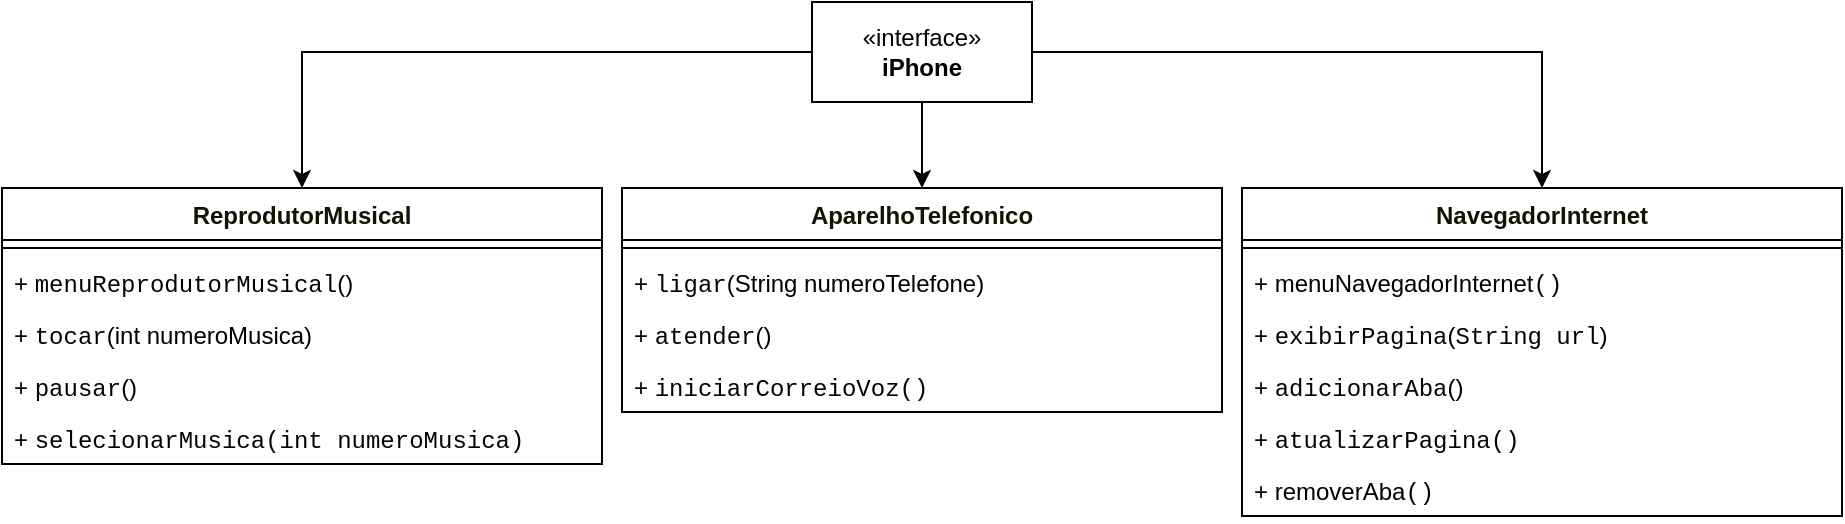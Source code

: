 <mxfile version="24.7.7">
  <diagram id="C5RBs43oDa-KdzZeNtuy" name="Page-1">
    <mxGraphModel dx="1434" dy="754" grid="1" gridSize="10" guides="1" tooltips="1" connect="1" arrows="1" fold="1" page="1" pageScale="1" pageWidth="827" pageHeight="1169" math="0" shadow="0">
      <root>
        <mxCell id="WIyWlLk6GJQsqaUBKTNV-0" />
        <mxCell id="WIyWlLk6GJQsqaUBKTNV-1" parent="WIyWlLk6GJQsqaUBKTNV-0" />
        <mxCell id="BwK19qgW_GKxGDvcH2uL-27" style="edgeStyle=orthogonalEdgeStyle;rounded=0;orthogonalLoop=1;jettySize=auto;html=1;entryX=0.5;entryY=0;entryDx=0;entryDy=0;labelBackgroundColor=default;fontSize=12;" parent="WIyWlLk6GJQsqaUBKTNV-1" source="BwK19qgW_GKxGDvcH2uL-0" target="BwK19qgW_GKxGDvcH2uL-15" edge="1">
          <mxGeometry relative="1" as="geometry" />
        </mxCell>
        <mxCell id="BwK19qgW_GKxGDvcH2uL-28" style="edgeStyle=orthogonalEdgeStyle;rounded=0;orthogonalLoop=1;jettySize=auto;html=1;entryX=0.5;entryY=0;entryDx=0;entryDy=0;labelBackgroundColor=default;fontSize=12;" parent="WIyWlLk6GJQsqaUBKTNV-1" source="BwK19qgW_GKxGDvcH2uL-0" target="BwK19qgW_GKxGDvcH2uL-9" edge="1">
          <mxGeometry relative="1" as="geometry" />
        </mxCell>
        <mxCell id="BwK19qgW_GKxGDvcH2uL-29" style="edgeStyle=orthogonalEdgeStyle;rounded=0;orthogonalLoop=1;jettySize=auto;html=1;labelBackgroundColor=default;fontSize=12;" parent="WIyWlLk6GJQsqaUBKTNV-1" source="BwK19qgW_GKxGDvcH2uL-0" target="BwK19qgW_GKxGDvcH2uL-20" edge="1">
          <mxGeometry relative="1" as="geometry" />
        </mxCell>
        <mxCell id="BwK19qgW_GKxGDvcH2uL-0" value="«interface»&lt;br style=&quot;font-size: 12px;&quot;&gt;&lt;b style=&quot;font-size: 12px;&quot;&gt;i&lt;/b&gt;&lt;b style=&quot;font-size: 12px;&quot;&gt;Phone&lt;/b&gt;" style="html=1;whiteSpace=wrap;labelBackgroundColor=default;fontSize=12;" parent="WIyWlLk6GJQsqaUBKTNV-1" vertex="1">
          <mxGeometry x="475" y="280" width="110" height="50" as="geometry" />
        </mxCell>
        <mxCell id="BwK19qgW_GKxGDvcH2uL-9" value="&lt;span style=&quot;color: rgb(19, 19, 0); font-family: &amp;quot;trebuchet ms&amp;quot;, verdana, arial, sans-serif; font-size: 12px; text-align: start; text-wrap: nowrap;&quot;&gt;ReprodutorMusical&lt;/span&gt;" style="swimlane;fontStyle=1;align=center;verticalAlign=top;childLayout=stackLayout;horizontal=1;startSize=26;horizontalStack=0;resizeParent=1;resizeParentMax=0;resizeLast=0;collapsible=1;marginBottom=0;whiteSpace=wrap;html=1;labelBackgroundColor=default;fontSize=12;" parent="WIyWlLk6GJQsqaUBKTNV-1" vertex="1">
          <mxGeometry x="70" y="373" width="300" height="138" as="geometry" />
        </mxCell>
        <mxCell id="BwK19qgW_GKxGDvcH2uL-11" value="" style="line;strokeWidth=1;fillColor=none;align=left;verticalAlign=middle;spacingTop=-1;spacingLeft=3;spacingRight=3;rotatable=0;labelPosition=right;points=[];portConstraint=eastwest;strokeColor=inherit;labelBackgroundColor=default;fontSize=12;" parent="BwK19qgW_GKxGDvcH2uL-9" vertex="1">
          <mxGeometry y="26" width="300" height="8" as="geometry" />
        </mxCell>
        <mxCell id="BwK19qgW_GKxGDvcH2uL-12" value="+ &lt;font face=&quot;ui-monospace, SFMono-Regular, SF Mono, Menlo, Consolas, Liberation Mono, monospace&quot; color=&quot;#010409&quot;&gt;&lt;span style=&quot;white-space-collapse: break-spaces;&quot;&gt;menuReprodutorMusical&lt;/span&gt;&lt;/font&gt;()" style="text;strokeColor=none;fillColor=none;align=left;verticalAlign=top;spacingLeft=4;spacingRight=4;overflow=hidden;rotatable=0;points=[[0,0.5],[1,0.5]];portConstraint=eastwest;whiteSpace=wrap;html=1;labelBackgroundColor=default;fontSize=12;" parent="BwK19qgW_GKxGDvcH2uL-9" vertex="1">
          <mxGeometry y="34" width="300" height="26" as="geometry" />
        </mxCell>
        <mxCell id="2xHzMElEG4W4Jsek6VrC-0" value="+&amp;nbsp;&lt;span style=&quot;color: rgb(1, 4, 9); font-family: ui-monospace, SFMono-Regular, &amp;quot;SF Mono&amp;quot;, Menlo, Consolas, &amp;quot;Liberation Mono&amp;quot;, monospace; font-size: 12px; white-space-collapse: break-spaces;&quot;&gt;tocar&lt;/span&gt;(int numeroMusica)" style="text;strokeColor=none;fillColor=none;align=left;verticalAlign=top;spacingLeft=4;spacingRight=4;overflow=hidden;rotatable=0;points=[[0,0.5],[1,0.5]];portConstraint=eastwest;whiteSpace=wrap;html=1;labelBackgroundColor=default;fontSize=12;" vertex="1" parent="BwK19qgW_GKxGDvcH2uL-9">
          <mxGeometry y="60" width="300" height="26" as="geometry" />
        </mxCell>
        <mxCell id="BwK19qgW_GKxGDvcH2uL-13" value="+&amp;nbsp;&lt;span style=&quot;color: rgb(1, 4, 9); font-family: ui-monospace, SFMono-Regular, &amp;quot;SF Mono&amp;quot;, Menlo, Consolas, &amp;quot;Liberation Mono&amp;quot;, monospace; font-size: 12px; white-space-collapse: break-spaces;&quot;&gt;pausar&lt;/span&gt;()" style="text;strokeColor=none;fillColor=none;align=left;verticalAlign=top;spacingLeft=4;spacingRight=4;overflow=hidden;rotatable=0;points=[[0,0.5],[1,0.5]];portConstraint=eastwest;whiteSpace=wrap;html=1;labelBackgroundColor=default;fontSize=12;" parent="BwK19qgW_GKxGDvcH2uL-9" vertex="1">
          <mxGeometry y="86" width="300" height="26" as="geometry" />
        </mxCell>
        <mxCell id="BwK19qgW_GKxGDvcH2uL-14" value="+&amp;nbsp;&lt;span style=&quot;color: rgb(1, 4, 9); font-family: ui-monospace, SFMono-Regular, &amp;quot;SF Mono&amp;quot;, Menlo, Consolas, &amp;quot;Liberation Mono&amp;quot;, monospace; font-size: 12px; white-space-collapse: break-spaces;&quot;&gt;selecionarMusica(int n&lt;/span&gt;&lt;span style=&quot;color: rgb(1, 4, 9); font-family: ui-monospace, SFMono-Regular, &amp;quot;SF Mono&amp;quot;, Menlo, Consolas, &amp;quot;Liberation Mono&amp;quot;, monospace; font-size: 12px; white-space-collapse: break-spaces;&quot;&gt;umeroMusica)&lt;/span&gt;" style="text;strokeColor=none;fillColor=none;align=left;verticalAlign=top;spacingLeft=4;spacingRight=4;overflow=hidden;rotatable=0;points=[[0,0.5],[1,0.5]];portConstraint=eastwest;whiteSpace=wrap;html=1;labelBackgroundColor=default;fontSize=12;" parent="BwK19qgW_GKxGDvcH2uL-9" vertex="1">
          <mxGeometry y="112" width="300" height="26" as="geometry" />
        </mxCell>
        <mxCell id="BwK19qgW_GKxGDvcH2uL-15" value="&lt;div style=&quot;text-align: start; font-size: 12px;&quot;&gt;&lt;font style=&quot;font-size: 12px;&quot; face=&quot;trebuchet ms, verdana, arial, sans-serif&quot; color=&quot;#131300&quot;&gt;&lt;span style=&quot;font-size: 12px; text-wrap: nowrap;&quot;&gt;AparelhoTelefonico&lt;/span&gt;&lt;/font&gt;&lt;/div&gt;" style="swimlane;fontStyle=1;align=center;verticalAlign=top;childLayout=stackLayout;horizontal=1;startSize=26;horizontalStack=0;resizeParent=1;resizeParentMax=0;resizeLast=0;collapsible=1;marginBottom=0;whiteSpace=wrap;html=1;labelBackgroundColor=default;fontSize=12;" parent="WIyWlLk6GJQsqaUBKTNV-1" vertex="1">
          <mxGeometry x="380" y="373" width="300" height="112" as="geometry" />
        </mxCell>
        <mxCell id="BwK19qgW_GKxGDvcH2uL-16" value="" style="line;strokeWidth=1;fillColor=none;align=left;verticalAlign=middle;spacingTop=-1;spacingLeft=3;spacingRight=3;rotatable=0;labelPosition=right;points=[];portConstraint=eastwest;strokeColor=inherit;labelBackgroundColor=default;fontSize=12;" parent="BwK19qgW_GKxGDvcH2uL-15" vertex="1">
          <mxGeometry y="26" width="300" height="8" as="geometry" />
        </mxCell>
        <mxCell id="BwK19qgW_GKxGDvcH2uL-17" value="+&amp;nbsp;&lt;span style=&quot;color: rgb(1, 4, 9); font-family: ui-monospace, SFMono-Regular, &amp;quot;SF Mono&amp;quot;, Menlo, Consolas, &amp;quot;Liberation Mono&amp;quot;, monospace; font-size: 12px; white-space-collapse: break-spaces;&quot;&gt;ligar&lt;/span&gt;(String numeroTelefone)" style="text;strokeColor=none;fillColor=none;align=left;verticalAlign=top;spacingLeft=4;spacingRight=4;overflow=hidden;rotatable=0;points=[[0,0.5],[1,0.5]];portConstraint=eastwest;whiteSpace=wrap;html=1;labelBackgroundColor=default;fontSize=12;" parent="BwK19qgW_GKxGDvcH2uL-15" vertex="1">
          <mxGeometry y="34" width="300" height="26" as="geometry" />
        </mxCell>
        <mxCell id="BwK19qgW_GKxGDvcH2uL-18" value="+&amp;nbsp;&lt;span style=&quot;color: rgb(1, 4, 9); font-family: ui-monospace, SFMono-Regular, &amp;quot;SF Mono&amp;quot;, Menlo, Consolas, &amp;quot;Liberation Mono&amp;quot;, monospace; font-size: 12px; white-space-collapse: break-spaces;&quot;&gt;atender&lt;/span&gt;()" style="text;strokeColor=none;fillColor=none;align=left;verticalAlign=top;spacingLeft=4;spacingRight=4;overflow=hidden;rotatable=0;points=[[0,0.5],[1,0.5]];portConstraint=eastwest;whiteSpace=wrap;html=1;labelBackgroundColor=default;fontSize=12;" parent="BwK19qgW_GKxGDvcH2uL-15" vertex="1">
          <mxGeometry y="60" width="300" height="26" as="geometry" />
        </mxCell>
        <mxCell id="BwK19qgW_GKxGDvcH2uL-19" value="+&amp;nbsp;&lt;span style=&quot;color: rgb(1, 4, 9); font-family: ui-monospace, SFMono-Regular, &amp;quot;SF Mono&amp;quot;, Menlo, Consolas, &amp;quot;Liberation Mono&amp;quot;, monospace; font-size: 12px; white-space-collapse: break-spaces;&quot;&gt;iniciarCorreioVoz&lt;/span&gt;&lt;span style=&quot;color: rgb(1, 4, 9); font-family: ui-monospace, SFMono-Regular, &amp;quot;SF Mono&amp;quot;, Menlo, Consolas, &amp;quot;Liberation Mono&amp;quot;, monospace; font-size: 12px; white-space-collapse: break-spaces;&quot;&gt;(&lt;/span&gt;&lt;span style=&quot;color: rgb(1, 4, 9); font-family: ui-monospace, SFMono-Regular, &amp;quot;SF Mono&amp;quot;, Menlo, Consolas, &amp;quot;Liberation Mono&amp;quot;, monospace; font-size: 12px; white-space-collapse: break-spaces;&quot;&gt;)&lt;/span&gt;" style="text;strokeColor=none;fillColor=none;align=left;verticalAlign=top;spacingLeft=4;spacingRight=4;overflow=hidden;rotatable=0;points=[[0,0.5],[1,0.5]];portConstraint=eastwest;whiteSpace=wrap;html=1;labelBackgroundColor=default;fontSize=12;" parent="BwK19qgW_GKxGDvcH2uL-15" vertex="1">
          <mxGeometry y="86" width="300" height="26" as="geometry" />
        </mxCell>
        <mxCell id="BwK19qgW_GKxGDvcH2uL-20" value="&lt;div style=&quot;text-align: start; font-size: 12px;&quot;&gt;&lt;span style=&quot;color: rgb(19, 19, 0); font-family: &amp;quot;trebuchet ms&amp;quot;, verdana, arial, sans-serif; font-size: 12px; text-wrap: nowrap;&quot;&gt;NavegadorInternet&lt;/span&gt;&lt;br style=&quot;font-size: 12px;&quot;&gt;&lt;/div&gt;" style="swimlane;fontStyle=1;align=center;verticalAlign=top;childLayout=stackLayout;horizontal=1;startSize=26;horizontalStack=0;resizeParent=1;resizeParentMax=0;resizeLast=0;collapsible=1;marginBottom=0;whiteSpace=wrap;html=1;labelBackgroundColor=default;fontSize=12;" parent="WIyWlLk6GJQsqaUBKTNV-1" vertex="1">
          <mxGeometry x="690" y="373" width="300" height="164" as="geometry" />
        </mxCell>
        <mxCell id="BwK19qgW_GKxGDvcH2uL-21" value="" style="line;strokeWidth=1;fillColor=none;align=left;verticalAlign=middle;spacingTop=-1;spacingLeft=3;spacingRight=3;rotatable=0;labelPosition=right;points=[];portConstraint=eastwest;strokeColor=inherit;labelBackgroundColor=default;fontSize=12;" parent="BwK19qgW_GKxGDvcH2uL-20" vertex="1">
          <mxGeometry y="26" width="300" height="8" as="geometry" />
        </mxCell>
        <mxCell id="2xHzMElEG4W4Jsek6VrC-1" value="+ menuNavegadorInternet&lt;span style=&quot;color: rgb(1, 4, 9); font-family: ui-monospace, SFMono-Regular, &amp;quot;SF Mono&amp;quot;, Menlo, Consolas, &amp;quot;Liberation Mono&amp;quot;, monospace; font-size: 12px; white-space-collapse: break-spaces;&quot;&gt;(&lt;/span&gt;&lt;span style=&quot;color: rgb(1, 4, 9); font-family: ui-monospace, SFMono-Regular, &amp;quot;SF Mono&amp;quot;, Menlo, Consolas, &amp;quot;Liberation Mono&amp;quot;, monospace; font-size: 12px; white-space-collapse: break-spaces;&quot;&gt;)&lt;/span&gt;" style="text;strokeColor=none;fillColor=none;align=left;verticalAlign=top;spacingLeft=4;spacingRight=4;overflow=hidden;rotatable=0;points=[[0,0.5],[1,0.5]];portConstraint=eastwest;whiteSpace=wrap;html=1;labelBackgroundColor=default;fontSize=12;" vertex="1" parent="BwK19qgW_GKxGDvcH2uL-20">
          <mxGeometry y="34" width="300" height="26" as="geometry" />
        </mxCell>
        <mxCell id="BwK19qgW_GKxGDvcH2uL-22" value="+&amp;nbsp;&lt;span style=&quot;color: rgb(1, 4, 9); font-family: ui-monospace, SFMono-Regular, &amp;quot;SF Mono&amp;quot;, Menlo, Consolas, &amp;quot;Liberation Mono&amp;quot;, monospace; font-size: 12px; white-space-collapse: break-spaces;&quot;&gt;exibirPagina&lt;/span&gt;(&lt;span style=&quot;color: rgb(1, 4, 9); font-family: ui-monospace, SFMono-Regular, &amp;quot;SF Mono&amp;quot;, Menlo, Consolas, &amp;quot;Liberation Mono&amp;quot;, monospace; font-size: 12px; white-space-collapse: break-spaces;&quot;&gt;String url&lt;/span&gt;)" style="text;strokeColor=none;fillColor=none;align=left;verticalAlign=top;spacingLeft=4;spacingRight=4;overflow=hidden;rotatable=0;points=[[0,0.5],[1,0.5]];portConstraint=eastwest;whiteSpace=wrap;html=1;labelBackgroundColor=default;fontSize=12;" parent="BwK19qgW_GKxGDvcH2uL-20" vertex="1">
          <mxGeometry y="60" width="300" height="26" as="geometry" />
        </mxCell>
        <mxCell id="BwK19qgW_GKxGDvcH2uL-23" value="+&amp;nbsp;&lt;span style=&quot;color: rgb(1, 4, 9); font-family: ui-monospace, SFMono-Regular, &amp;quot;SF Mono&amp;quot;, Menlo, Consolas, &amp;quot;Liberation Mono&amp;quot;, monospace; font-size: 12px; white-space-collapse: break-spaces;&quot;&gt;adicionarAba&lt;/span&gt;()" style="text;strokeColor=none;fillColor=none;align=left;verticalAlign=top;spacingLeft=4;spacingRight=4;overflow=hidden;rotatable=0;points=[[0,0.5],[1,0.5]];portConstraint=eastwest;whiteSpace=wrap;html=1;labelBackgroundColor=default;fontSize=12;" parent="BwK19qgW_GKxGDvcH2uL-20" vertex="1">
          <mxGeometry y="86" width="300" height="26" as="geometry" />
        </mxCell>
        <mxCell id="BwK19qgW_GKxGDvcH2uL-24" value="+&amp;nbsp;&lt;span style=&quot;color: rgb(1, 4, 9); font-family: ui-monospace, SFMono-Regular, &amp;quot;SF Mono&amp;quot;, Menlo, Consolas, &amp;quot;Liberation Mono&amp;quot;, monospace; font-size: 12px; white-space-collapse: break-spaces;&quot;&gt;atualizarPagina&lt;/span&gt;&lt;span style=&quot;color: rgb(1, 4, 9); font-family: ui-monospace, SFMono-Regular, &amp;quot;SF Mono&amp;quot;, Menlo, Consolas, &amp;quot;Liberation Mono&amp;quot;, monospace; font-size: 12px; white-space-collapse: break-spaces;&quot;&gt;(&lt;/span&gt;&lt;span style=&quot;color: rgb(1, 4, 9); font-family: ui-monospace, SFMono-Regular, &amp;quot;SF Mono&amp;quot;, Menlo, Consolas, &amp;quot;Liberation Mono&amp;quot;, monospace; font-size: 12px; white-space-collapse: break-spaces;&quot;&gt;)&lt;/span&gt;" style="text;strokeColor=none;fillColor=none;align=left;verticalAlign=top;spacingLeft=4;spacingRight=4;overflow=hidden;rotatable=0;points=[[0,0.5],[1,0.5]];portConstraint=eastwest;whiteSpace=wrap;html=1;labelBackgroundColor=default;fontSize=12;" parent="BwK19qgW_GKxGDvcH2uL-20" vertex="1">
          <mxGeometry y="112" width="300" height="26" as="geometry" />
        </mxCell>
        <mxCell id="BwK19qgW_GKxGDvcH2uL-25" value="+ removerAba&lt;span style=&quot;color: rgb(1, 4, 9); font-family: ui-monospace, SFMono-Regular, &amp;quot;SF Mono&amp;quot;, Menlo, Consolas, &amp;quot;Liberation Mono&amp;quot;, monospace; font-size: 12px; white-space-collapse: break-spaces;&quot;&gt;(&lt;/span&gt;&lt;span style=&quot;color: rgb(1, 4, 9); font-family: ui-monospace, SFMono-Regular, &amp;quot;SF Mono&amp;quot;, Menlo, Consolas, &amp;quot;Liberation Mono&amp;quot;, monospace; font-size: 12px; white-space-collapse: break-spaces;&quot;&gt;)&lt;/span&gt;" style="text;strokeColor=none;fillColor=none;align=left;verticalAlign=top;spacingLeft=4;spacingRight=4;overflow=hidden;rotatable=0;points=[[0,0.5],[1,0.5]];portConstraint=eastwest;whiteSpace=wrap;html=1;labelBackgroundColor=default;fontSize=12;" parent="BwK19qgW_GKxGDvcH2uL-20" vertex="1">
          <mxGeometry y="138" width="300" height="26" as="geometry" />
        </mxCell>
      </root>
    </mxGraphModel>
  </diagram>
</mxfile>
